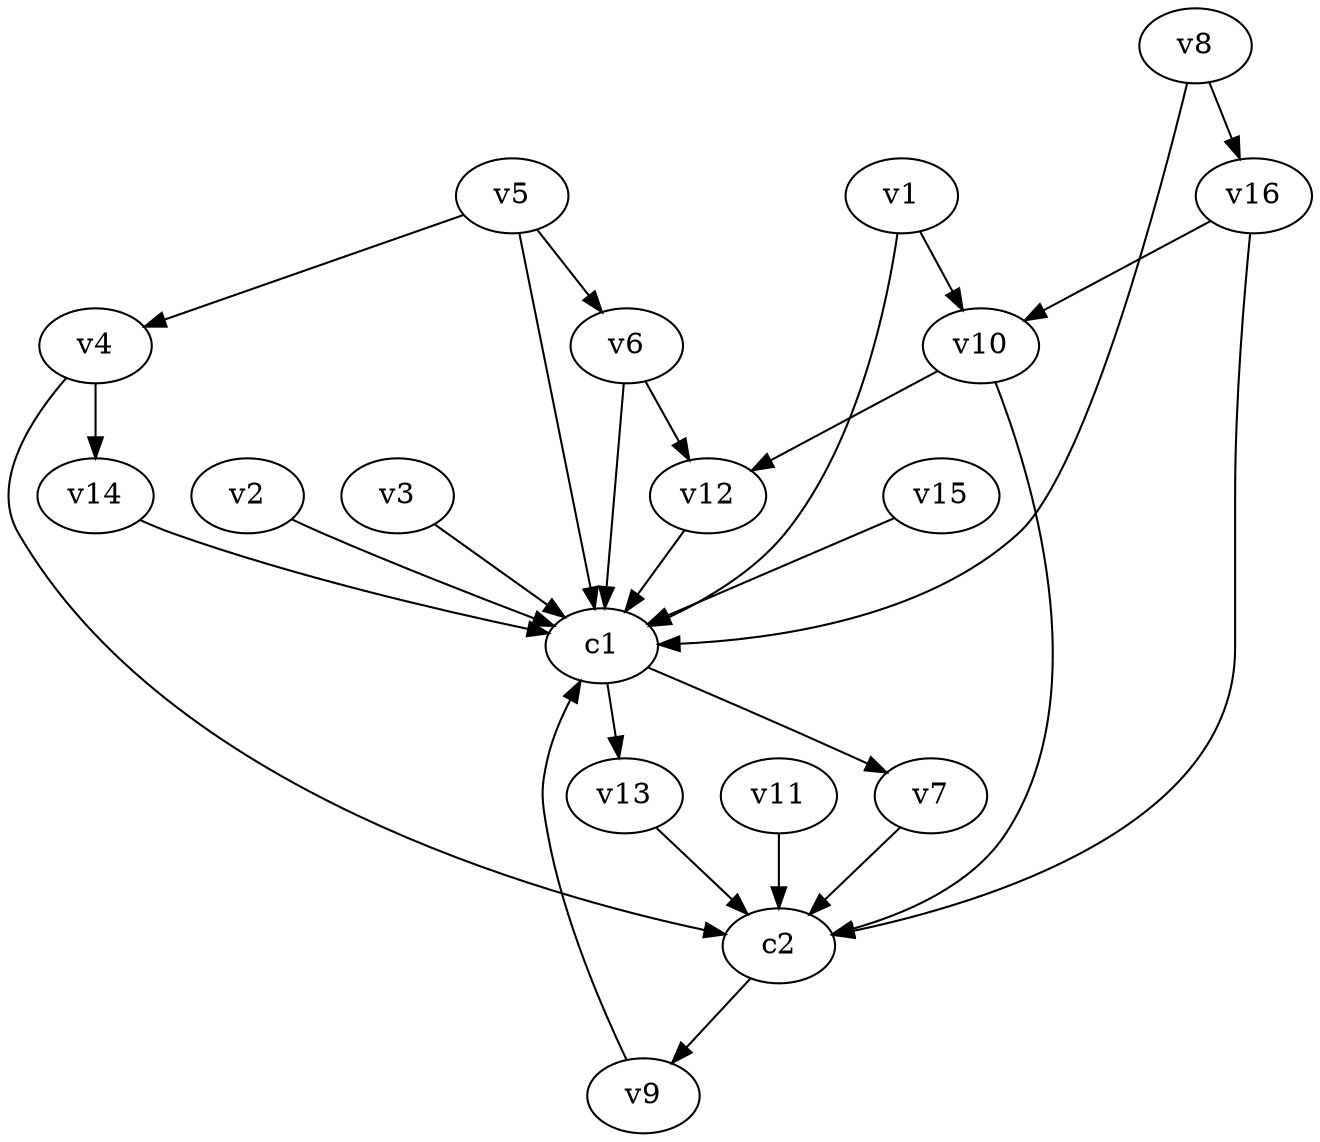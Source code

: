 strict digraph  {
c1;
c2;
v1;
v2;
v3;
v4;
v5;
v6;
v7;
v8;
v9;
v10;
v11;
v12;
v13;
v14;
v15;
v16;
c1 -> v13  [weight=1];
c1 -> v7  [weight=1];
c2 -> v9  [weight=1];
v1 -> c1  [weight=1];
v1 -> v10  [weight=1];
v2 -> c1  [weight=1];
v3 -> c1  [weight=1];
v4 -> c2  [weight=1];
v4 -> v14  [weight=1];
v5 -> c1  [weight=1];
v5 -> v4  [weight=1];
v5 -> v6  [weight=1];
v6 -> c1  [weight=1];
v6 -> v12  [weight=1];
v7 -> c2  [weight=1];
v8 -> c1  [weight=1];
v8 -> v16  [weight=1];
v9 -> c1  [weight=1];
v10 -> c2  [weight=1];
v10 -> v12  [weight=1];
v11 -> c2  [weight=1];
v12 -> c1  [weight=1];
v13 -> c2  [weight=1];
v14 -> c1  [weight=1];
v15 -> c1  [weight=1];
v16 -> c2  [weight=1];
v16 -> v10  [weight=1];
}
